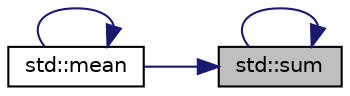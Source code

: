 digraph "std::sum"
{
 // LATEX_PDF_SIZE
  edge [fontname="Helvetica",fontsize="10",labelfontname="Helvetica",labelfontsize="10"];
  node [fontname="Helvetica",fontsize="10",shape=record];
  rankdir="RL";
  Node1 [label="std::sum",height=0.2,width=0.4,color="black", fillcolor="grey75", style="filled", fontcolor="black",tooltip="Calculates the sum of all elements in a vector."];
  Node1 -> Node2 [dir="back",color="midnightblue",fontsize="10",style="solid",fontname="Helvetica"];
  Node2 [label="std::mean",height=0.2,width=0.4,color="black", fillcolor="white", style="filled",URL="$stlVector_8hpp.html#a19450c84902575a965ed5d577897a8b9",tooltip="Calculates the mean of all elements in a vector."];
  Node2 -> Node2 [dir="back",color="midnightblue",fontsize="10",style="solid",fontname="Helvetica"];
  Node1 -> Node1 [dir="back",color="midnightblue",fontsize="10",style="solid",fontname="Helvetica"];
}

